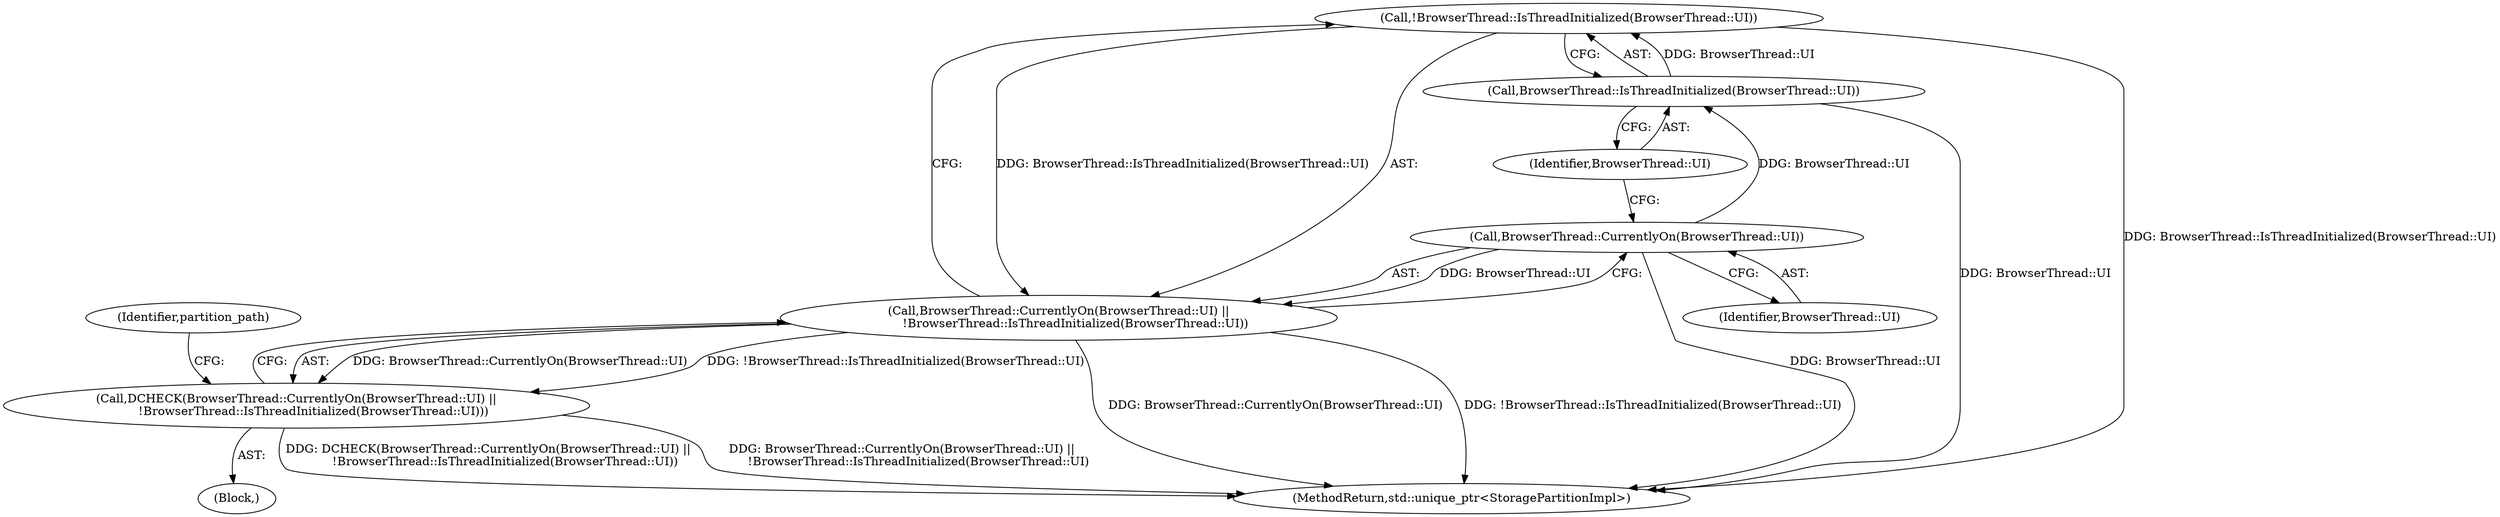 digraph "0_Chrome_ba169c14aa9cc2efd708a878ae21ff34f3898fe0_2@API" {
"1000110" [label="(Call,!BrowserThread::IsThreadInitialized(BrowserThread::UI))"];
"1000111" [label="(Call,BrowserThread::IsThreadInitialized(BrowserThread::UI))"];
"1000108" [label="(Call,BrowserThread::CurrentlyOn(BrowserThread::UI))"];
"1000107" [label="(Call,BrowserThread::CurrentlyOn(BrowserThread::UI) ||\n         !BrowserThread::IsThreadInitialized(BrowserThread::UI))"];
"1000106" [label="(Call,DCHECK(BrowserThread::CurrentlyOn(BrowserThread::UI) ||\n         !BrowserThread::IsThreadInitialized(BrowserThread::UI)))"];
"1000106" [label="(Call,DCHECK(BrowserThread::CurrentlyOn(BrowserThread::UI) ||\n         !BrowserThread::IsThreadInitialized(BrowserThread::UI)))"];
"1000105" [label="(Block,)"];
"1000108" [label="(Call,BrowserThread::CurrentlyOn(BrowserThread::UI))"];
"1000107" [label="(Call,BrowserThread::CurrentlyOn(BrowserThread::UI) ||\n         !BrowserThread::IsThreadInitialized(BrowserThread::UI))"];
"1000110" [label="(Call,!BrowserThread::IsThreadInitialized(BrowserThread::UI))"];
"1000112" [label="(Identifier,BrowserThread::UI)"];
"1000111" [label="(Call,BrowserThread::IsThreadInitialized(BrowserThread::UI))"];
"1000115" [label="(Identifier,partition_path)"];
"1000109" [label="(Identifier,BrowserThread::UI)"];
"1000377" [label="(MethodReturn,std::unique_ptr<StoragePartitionImpl>)"];
"1000110" -> "1000107"  [label="AST: "];
"1000110" -> "1000111"  [label="CFG: "];
"1000111" -> "1000110"  [label="AST: "];
"1000107" -> "1000110"  [label="CFG: "];
"1000110" -> "1000377"  [label="DDG: BrowserThread::IsThreadInitialized(BrowserThread::UI)"];
"1000110" -> "1000107"  [label="DDG: BrowserThread::IsThreadInitialized(BrowserThread::UI)"];
"1000111" -> "1000110"  [label="DDG: BrowserThread::UI"];
"1000111" -> "1000112"  [label="CFG: "];
"1000112" -> "1000111"  [label="AST: "];
"1000111" -> "1000377"  [label="DDG: BrowserThread::UI"];
"1000108" -> "1000111"  [label="DDG: BrowserThread::UI"];
"1000108" -> "1000107"  [label="AST: "];
"1000108" -> "1000109"  [label="CFG: "];
"1000109" -> "1000108"  [label="AST: "];
"1000112" -> "1000108"  [label="CFG: "];
"1000107" -> "1000108"  [label="CFG: "];
"1000108" -> "1000377"  [label="DDG: BrowserThread::UI"];
"1000108" -> "1000107"  [label="DDG: BrowserThread::UI"];
"1000107" -> "1000106"  [label="AST: "];
"1000106" -> "1000107"  [label="CFG: "];
"1000107" -> "1000377"  [label="DDG: BrowserThread::CurrentlyOn(BrowserThread::UI)"];
"1000107" -> "1000377"  [label="DDG: !BrowserThread::IsThreadInitialized(BrowserThread::UI)"];
"1000107" -> "1000106"  [label="DDG: BrowserThread::CurrentlyOn(BrowserThread::UI)"];
"1000107" -> "1000106"  [label="DDG: !BrowserThread::IsThreadInitialized(BrowserThread::UI)"];
"1000106" -> "1000105"  [label="AST: "];
"1000115" -> "1000106"  [label="CFG: "];
"1000106" -> "1000377"  [label="DDG: BrowserThread::CurrentlyOn(BrowserThread::UI) ||\n         !BrowserThread::IsThreadInitialized(BrowserThread::UI)"];
"1000106" -> "1000377"  [label="DDG: DCHECK(BrowserThread::CurrentlyOn(BrowserThread::UI) ||\n         !BrowserThread::IsThreadInitialized(BrowserThread::UI))"];
}
